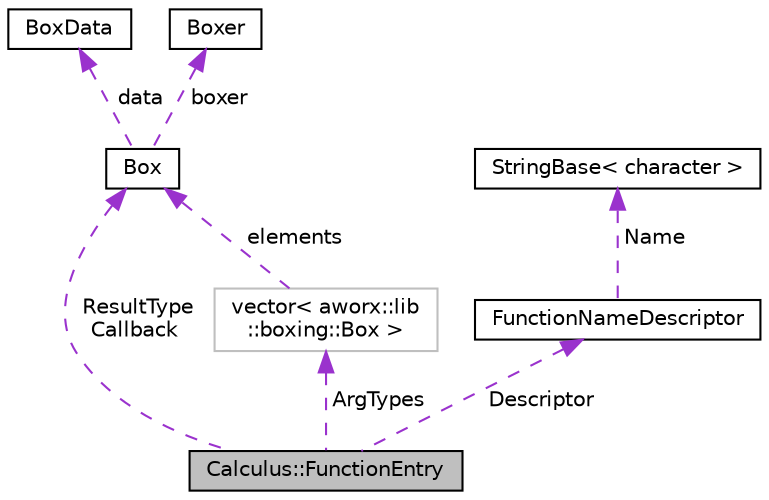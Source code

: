 digraph "Calculus::FunctionEntry"
{
  edge [fontname="Helvetica",fontsize="10",labelfontname="Helvetica",labelfontsize="10"];
  node [fontname="Helvetica",fontsize="10",shape=record];
  Node1 [label="Calculus::FunctionEntry",height=0.2,width=0.4,color="black", fillcolor="grey75", style="filled", fontcolor="black"];
  Node2 -> Node1 [dir="back",color="darkorchid3",fontsize="10",style="dashed",label=" ArgTypes" ,fontname="Helvetica"];
  Node2 [label="vector\< aworx::lib\l::boxing::Box \>",height=0.2,width=0.4,color="grey75", fillcolor="white", style="filled"];
  Node3 -> Node2 [dir="back",color="darkorchid3",fontsize="10",style="dashed",label=" elements" ,fontname="Helvetica"];
  Node3 [label="Box",height=0.2,width=0.4,color="black", fillcolor="white", style="filled",URL="$classaworx_1_1lib_1_1boxing_1_1Box.html"];
  Node4 -> Node3 [dir="back",color="darkorchid3",fontsize="10",style="dashed",label=" data" ,fontname="Helvetica"];
  Node4 [label="BoxData",height=0.2,width=0.4,color="black", fillcolor="white", style="filled",URL="$structaworx_1_1lib_1_1boxing_1_1BoxData.html"];
  Node5 -> Node3 [dir="back",color="darkorchid3",fontsize="10",style="dashed",label=" boxer" ,fontname="Helvetica"];
  Node5 [label="Boxer",height=0.2,width=0.4,color="black", fillcolor="white", style="filled",URL="$classaworx_1_1lib_1_1boxing_1_1Boxer.html"];
  Node3 -> Node1 [dir="back",color="darkorchid3",fontsize="10",style="dashed",label=" ResultType\nCallback" ,fontname="Helvetica"];
  Node6 -> Node1 [dir="back",color="darkorchid3",fontsize="10",style="dashed",label=" Descriptor" ,fontname="Helvetica"];
  Node6 [label="FunctionNameDescriptor",height=0.2,width=0.4,color="black", fillcolor="white", style="filled",URL="$structaworx_1_1lib_1_1expressions_1_1FunctionNameDescriptor.html"];
  Node7 -> Node6 [dir="back",color="darkorchid3",fontsize="10",style="dashed",label=" Name" ,fontname="Helvetica"];
  Node7 [label="StringBase\< character \>",height=0.2,width=0.4,color="black", fillcolor="white", style="filled",URL="$classaworx_1_1lib_1_1strings_1_1StringBase.html"];
}
